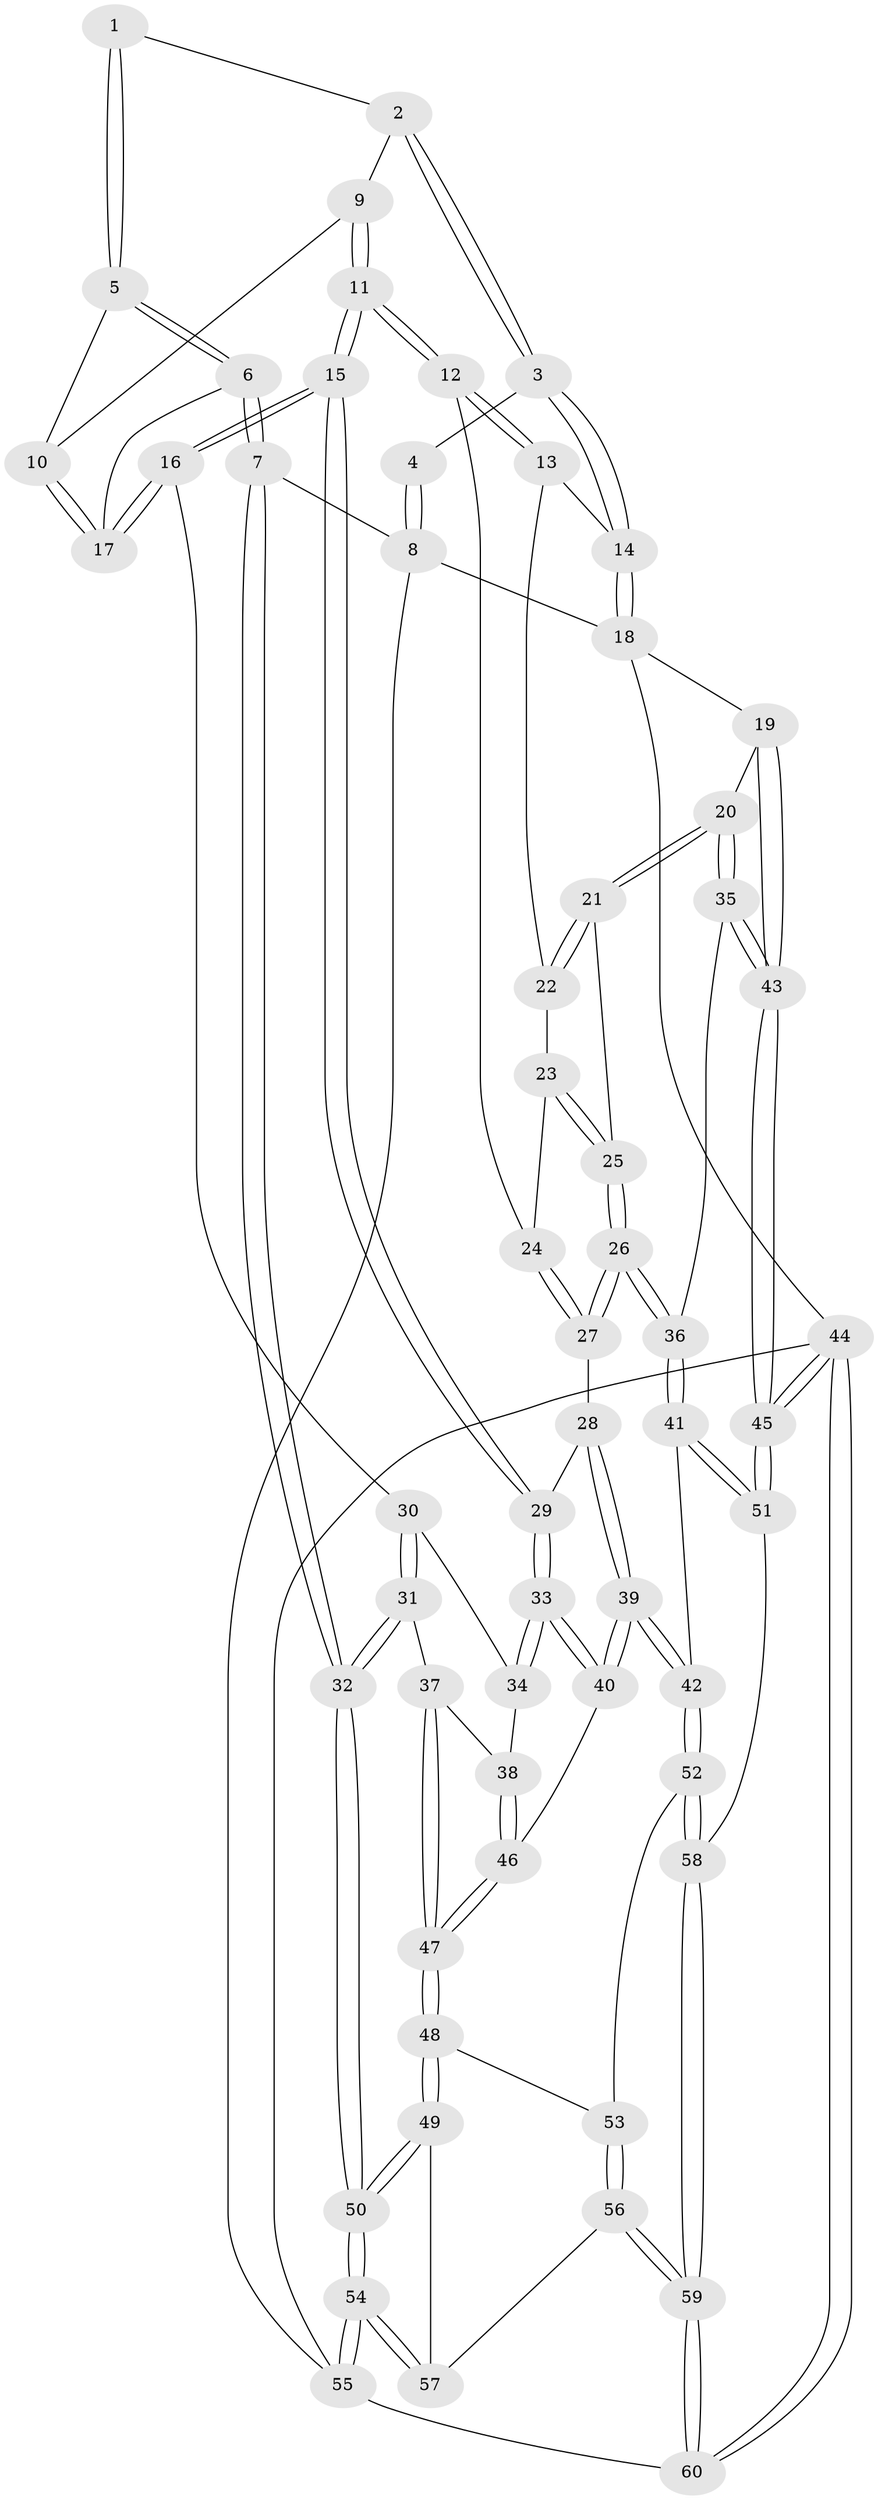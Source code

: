 // Generated by graph-tools (version 1.1) at 2025/27/03/15/25 16:27:56]
// undirected, 60 vertices, 147 edges
graph export_dot {
graph [start="1"]
  node [color=gray90,style=filled];
  1 [pos="+0.1363183460161012+0"];
  2 [pos="+0.20859385178080334+0.04428851881243675"];
  3 [pos="+0.5844339775806814+0"];
  4 [pos="+0.09832308615580414+0"];
  5 [pos="+0.06286806808646761+0.14885242250571581"];
  6 [pos="+0.03222199073194114+0.19071278365803718"];
  7 [pos="+0+0.317702915682808"];
  8 [pos="+0+0"];
  9 [pos="+0.23167504641218933+0.06820808547976175"];
  10 [pos="+0.20697121377238936+0.12434609132980248"];
  11 [pos="+0.4626630847400932+0.13332227690023138"];
  12 [pos="+0.5128581725483448+0.09179746528865679"];
  13 [pos="+0.5413213981236619+0.0308204117720541"];
  14 [pos="+0.5846508184379228+0"];
  15 [pos="+0.39693095747486606+0.22361994548863637"];
  16 [pos="+0.3006371044377036+0.24912760118510346"];
  17 [pos="+0.26157283266487225+0.23131788494308114"];
  18 [pos="+1+0"];
  19 [pos="+1+0.12889427006953738"];
  20 [pos="+1+0.18036111953443304"];
  21 [pos="+0.929222383089524+0.20295846201795492"];
  22 [pos="+0.7908697677917021+0.2000078554624033"];
  23 [pos="+0.7424830843963597+0.28216969352971916"];
  24 [pos="+0.5374522044236478+0.13311019542462577"];
  25 [pos="+0.7455712670257254+0.3467870831355695"];
  26 [pos="+0.7354104709046716+0.38394434952873935"];
  27 [pos="+0.6166097309224109+0.3193840085152698"];
  28 [pos="+0.5576791808969807+0.40745777065506195"];
  29 [pos="+0.4044814504399959+0.26673440980735"];
  30 [pos="+0.28102825900166994+0.27533660213795863"];
  31 [pos="+0.032760264868186895+0.40576829170583123"];
  32 [pos="+0+0.36589924885858627"];
  33 [pos="+0.39787170915160525+0.4530013087561719"];
  34 [pos="+0.25454158223741297+0.3963663655684482"];
  35 [pos="+0.8436172161167893+0.45769513718227806"];
  36 [pos="+0.7757043450361807+0.47946132167951383"];
  37 [pos="+0.06440670883067048+0.4208113297325777"];
  38 [pos="+0.2202404304847704+0.4295621432358982"];
  39 [pos="+0.5408283700078801+0.604723832342623"];
  40 [pos="+0.4108214694421772+0.509016593803549"];
  41 [pos="+0.7470328477805137+0.525752346647798"];
  42 [pos="+0.5432302845784123+0.6079989146281451"];
  43 [pos="+1+0.6578297588397661"];
  44 [pos="+1+1"];
  45 [pos="+1+0.8601392286730939"];
  46 [pos="+0.2896667178325536+0.534589361505352"];
  47 [pos="+0.2177288176353022+0.6006414674282264"];
  48 [pos="+0.2080536991382617+0.6395177509775357"];
  49 [pos="+0+0.7259282782498118"];
  50 [pos="+0+0.7354712911754261"];
  51 [pos="+0.9181980435449425+0.7700767470766641"];
  52 [pos="+0.5403350521910171+0.6237715996386658"];
  53 [pos="+0.23495878159303346+0.6710768075932986"];
  54 [pos="+0+1"];
  55 [pos="+0+1"];
  56 [pos="+0.31016166894699054+0.869909724961212"];
  57 [pos="+0.2971050093525742+0.8680113291557312"];
  58 [pos="+0.5336584577418919+0.9046035309536172"];
  59 [pos="+0.4861344427360262+1"];
  60 [pos="+0.4862989878312875+1"];
  1 -- 2;
  1 -- 5;
  1 -- 5;
  2 -- 3;
  2 -- 3;
  2 -- 9;
  3 -- 4;
  3 -- 14;
  3 -- 14;
  4 -- 8;
  4 -- 8;
  5 -- 6;
  5 -- 6;
  5 -- 10;
  6 -- 7;
  6 -- 7;
  6 -- 17;
  7 -- 8;
  7 -- 32;
  7 -- 32;
  8 -- 18;
  8 -- 55;
  9 -- 10;
  9 -- 11;
  9 -- 11;
  10 -- 17;
  10 -- 17;
  11 -- 12;
  11 -- 12;
  11 -- 15;
  11 -- 15;
  12 -- 13;
  12 -- 13;
  12 -- 24;
  13 -- 14;
  13 -- 22;
  14 -- 18;
  14 -- 18;
  15 -- 16;
  15 -- 16;
  15 -- 29;
  15 -- 29;
  16 -- 17;
  16 -- 17;
  16 -- 30;
  18 -- 19;
  18 -- 44;
  19 -- 20;
  19 -- 43;
  19 -- 43;
  20 -- 21;
  20 -- 21;
  20 -- 35;
  20 -- 35;
  21 -- 22;
  21 -- 22;
  21 -- 25;
  22 -- 23;
  23 -- 24;
  23 -- 25;
  23 -- 25;
  24 -- 27;
  24 -- 27;
  25 -- 26;
  25 -- 26;
  26 -- 27;
  26 -- 27;
  26 -- 36;
  26 -- 36;
  27 -- 28;
  28 -- 29;
  28 -- 39;
  28 -- 39;
  29 -- 33;
  29 -- 33;
  30 -- 31;
  30 -- 31;
  30 -- 34;
  31 -- 32;
  31 -- 32;
  31 -- 37;
  32 -- 50;
  32 -- 50;
  33 -- 34;
  33 -- 34;
  33 -- 40;
  33 -- 40;
  34 -- 38;
  35 -- 36;
  35 -- 43;
  35 -- 43;
  36 -- 41;
  36 -- 41;
  37 -- 38;
  37 -- 47;
  37 -- 47;
  38 -- 46;
  38 -- 46;
  39 -- 40;
  39 -- 40;
  39 -- 42;
  39 -- 42;
  40 -- 46;
  41 -- 42;
  41 -- 51;
  41 -- 51;
  42 -- 52;
  42 -- 52;
  43 -- 45;
  43 -- 45;
  44 -- 45;
  44 -- 45;
  44 -- 60;
  44 -- 60;
  44 -- 55;
  45 -- 51;
  45 -- 51;
  46 -- 47;
  46 -- 47;
  47 -- 48;
  47 -- 48;
  48 -- 49;
  48 -- 49;
  48 -- 53;
  49 -- 50;
  49 -- 50;
  49 -- 57;
  50 -- 54;
  50 -- 54;
  51 -- 58;
  52 -- 53;
  52 -- 58;
  52 -- 58;
  53 -- 56;
  53 -- 56;
  54 -- 55;
  54 -- 55;
  54 -- 57;
  54 -- 57;
  55 -- 60;
  56 -- 57;
  56 -- 59;
  56 -- 59;
  58 -- 59;
  58 -- 59;
  59 -- 60;
  59 -- 60;
}
